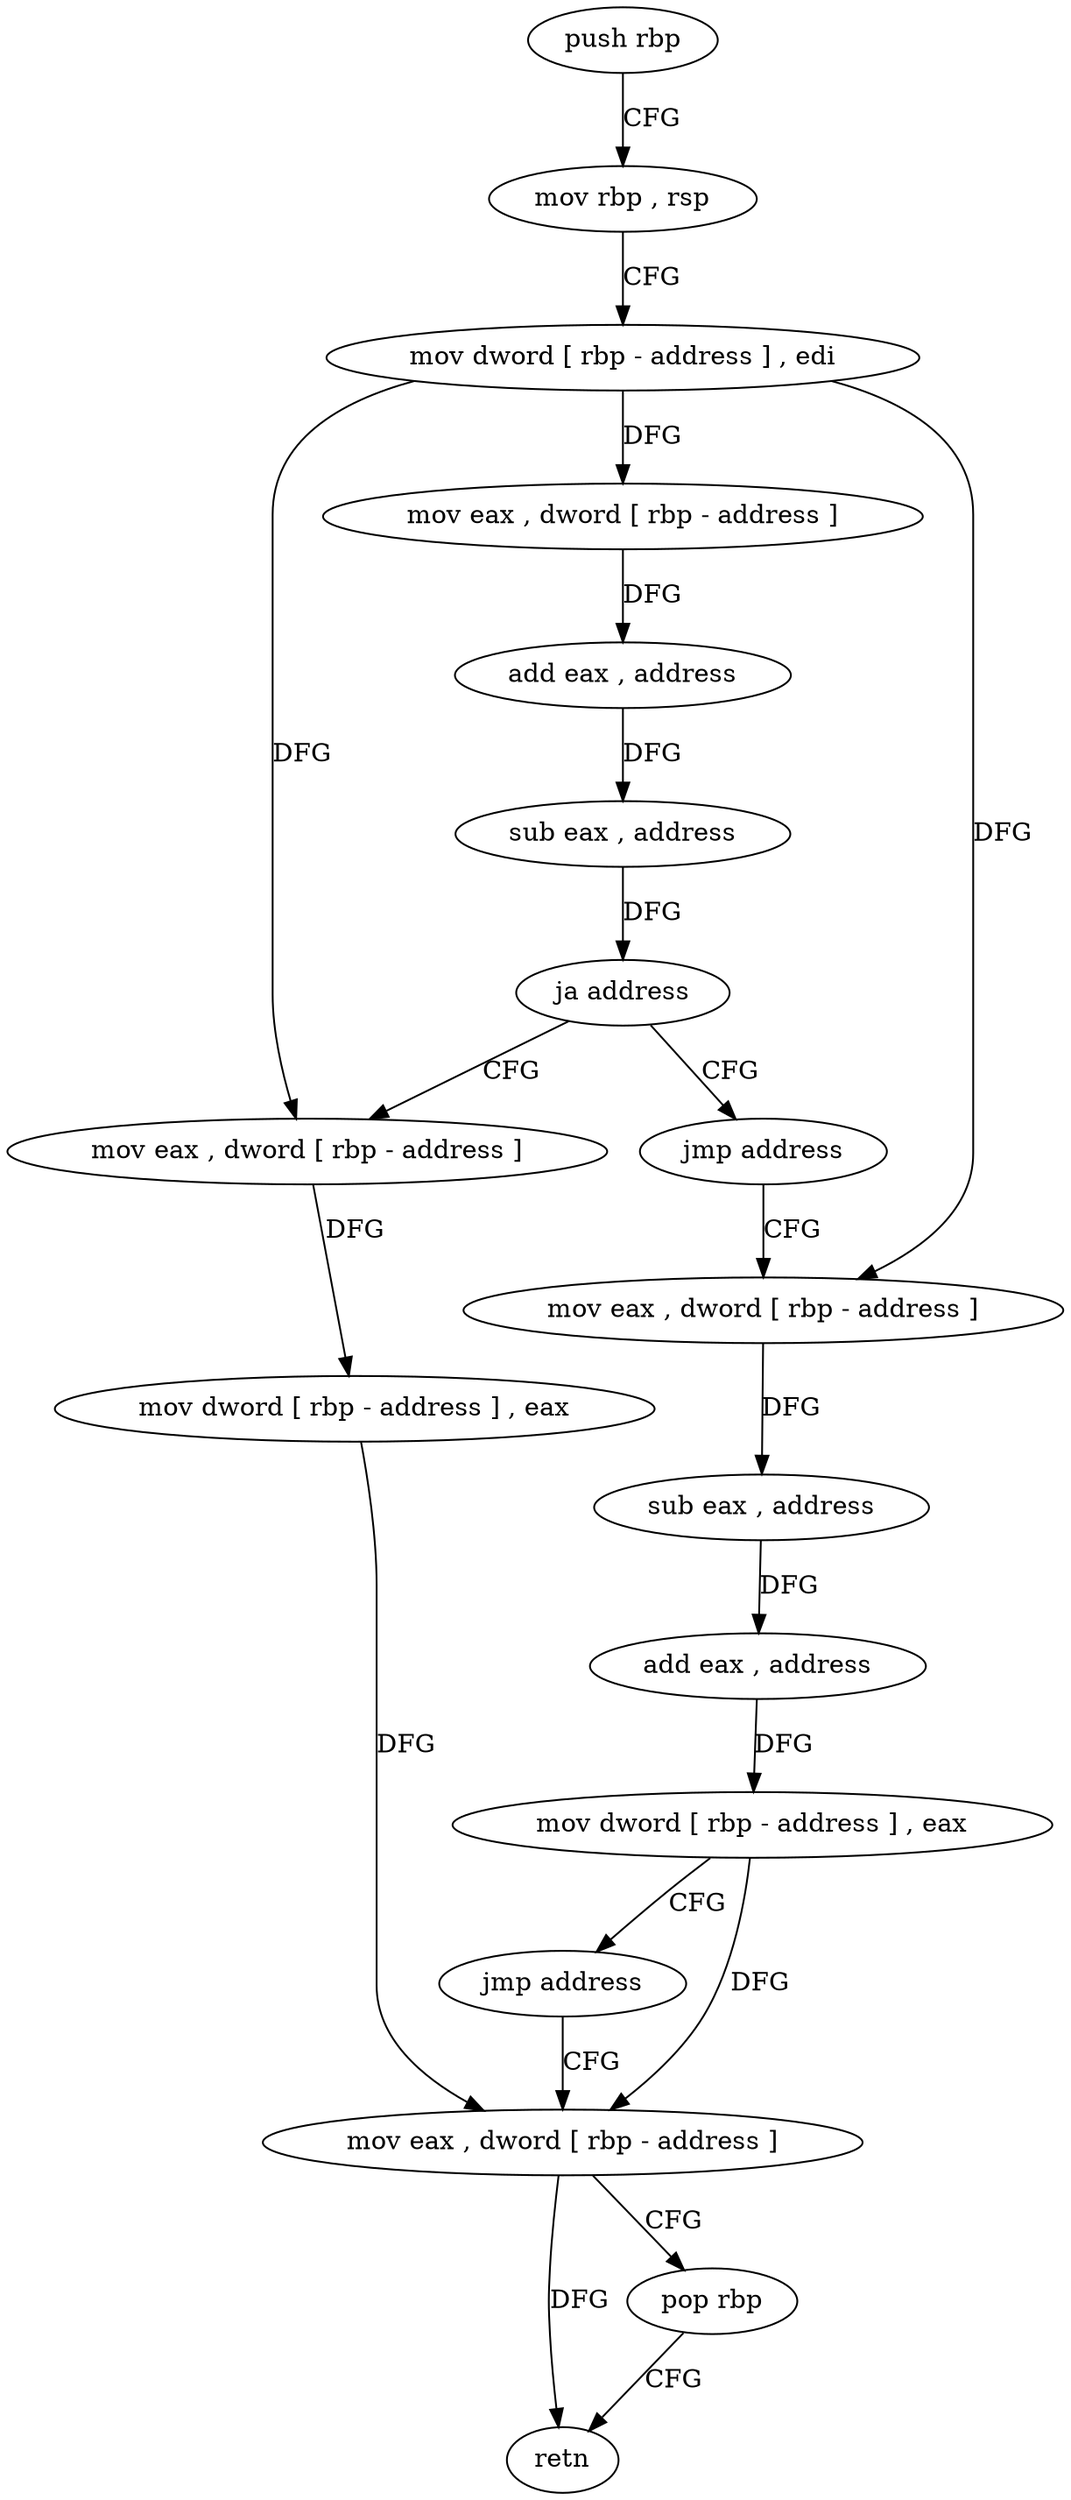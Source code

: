 digraph "func" {
"4261392" [label = "push rbp" ]
"4261393" [label = "mov rbp , rsp" ]
"4261396" [label = "mov dword [ rbp - address ] , edi" ]
"4261399" [label = "mov eax , dword [ rbp - address ]" ]
"4261402" [label = "add eax , address" ]
"4261405" [label = "sub eax , address" ]
"4261408" [label = "ja address" ]
"4261436" [label = "mov eax , dword [ rbp - address ]" ]
"4261414" [label = "jmp address" ]
"4261439" [label = "mov dword [ rbp - address ] , eax" ]
"4261442" [label = "mov eax , dword [ rbp - address ]" ]
"4261419" [label = "mov eax , dword [ rbp - address ]" ]
"4261422" [label = "sub eax , address" ]
"4261425" [label = "add eax , address" ]
"4261428" [label = "mov dword [ rbp - address ] , eax" ]
"4261431" [label = "jmp address" ]
"4261445" [label = "pop rbp" ]
"4261446" [label = "retn" ]
"4261392" -> "4261393" [ label = "CFG" ]
"4261393" -> "4261396" [ label = "CFG" ]
"4261396" -> "4261399" [ label = "DFG" ]
"4261396" -> "4261436" [ label = "DFG" ]
"4261396" -> "4261419" [ label = "DFG" ]
"4261399" -> "4261402" [ label = "DFG" ]
"4261402" -> "4261405" [ label = "DFG" ]
"4261405" -> "4261408" [ label = "DFG" ]
"4261408" -> "4261436" [ label = "CFG" ]
"4261408" -> "4261414" [ label = "CFG" ]
"4261436" -> "4261439" [ label = "DFG" ]
"4261414" -> "4261419" [ label = "CFG" ]
"4261439" -> "4261442" [ label = "DFG" ]
"4261442" -> "4261445" [ label = "CFG" ]
"4261442" -> "4261446" [ label = "DFG" ]
"4261419" -> "4261422" [ label = "DFG" ]
"4261422" -> "4261425" [ label = "DFG" ]
"4261425" -> "4261428" [ label = "DFG" ]
"4261428" -> "4261431" [ label = "CFG" ]
"4261428" -> "4261442" [ label = "DFG" ]
"4261431" -> "4261442" [ label = "CFG" ]
"4261445" -> "4261446" [ label = "CFG" ]
}
